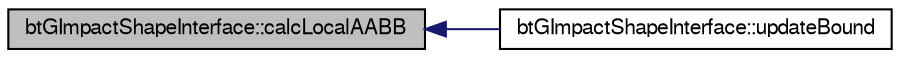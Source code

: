 digraph G
{
  bgcolor="transparent";
  edge [fontname="FreeSans",fontsize=10,labelfontname="FreeSans",labelfontsize=10];
  node [fontname="FreeSans",fontsize=10,shape=record];
  rankdir=LR;
  Node1 [label="btGImpactShapeInterface::calcLocalAABB",height=0.2,width=0.4,color="black", fillcolor="grey75", style="filled" fontcolor="black"];
  Node1 -> Node2 [dir=back,color="midnightblue",fontsize=10,style="solid"];
  Node2 [label="btGImpactShapeInterface::updateBound",height=0.2,width=0.4,color="black",URL="$classbt_g_impact_shape_interface.html#cb26c2d7a2aecabd06b996b72b848492",tooltip="performs refit operation"];
}
